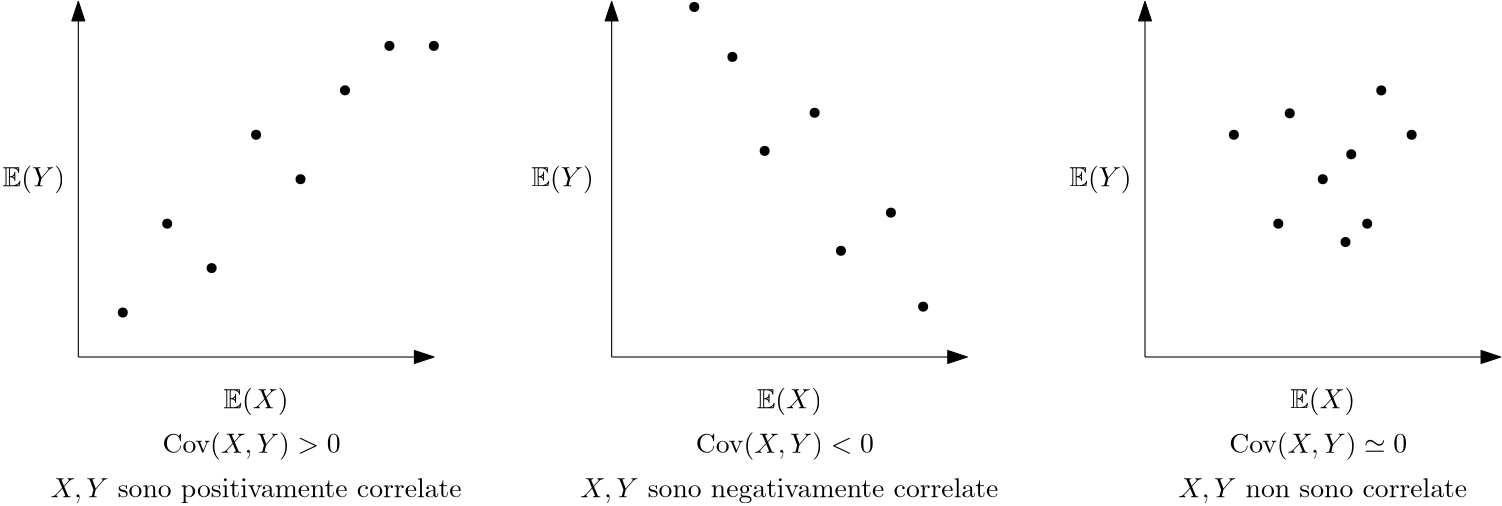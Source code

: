 <?xml version="1.0"?>
<!DOCTYPE ipe SYSTEM "ipe.dtd">
<ipe version="70218" creator="Ipe 7.2.28">
<info created="D:20231114181950" modified="D:20231114181950"/>
<preamble>\usepackage{amssymb}
\usepackage{amsmath}</preamble>
<ipestyle name="basic">
<symbol name="arrow/arc(spx)">
<path stroke="sym-stroke" fill="sym-stroke" pen="sym-pen">
0 0 m
-1 0.333 l
-1 -0.333 l
h
</path>
</symbol>
<symbol name="arrow/farc(spx)">
<path stroke="sym-stroke" fill="white" pen="sym-pen">
0 0 m
-1 0.333 l
-1 -0.333 l
h
</path>
</symbol>
<symbol name="arrow/ptarc(spx)">
<path stroke="sym-stroke" fill="sym-stroke" pen="sym-pen">
0 0 m
-1 0.333 l
-0.8 0 l
-1 -0.333 l
h
</path>
</symbol>
<symbol name="arrow/fptarc(spx)">
<path stroke="sym-stroke" fill="white" pen="sym-pen">
0 0 m
-1 0.333 l
-0.8 0 l
-1 -0.333 l
h
</path>
</symbol>
<symbol name="mark/circle(sx)" transformations="translations">
<path fill="sym-stroke">
0.6 0 0 0.6 0 0 e
0.4 0 0 0.4 0 0 e
</path>
</symbol>
<symbol name="mark/disk(sx)" transformations="translations">
<path fill="sym-stroke">
0.6 0 0 0.6 0 0 e
</path>
</symbol>
<symbol name="mark/fdisk(sfx)" transformations="translations">
<group>
<path fill="sym-fill">
0.5 0 0 0.5 0 0 e
</path>
<path fill="sym-stroke" fillrule="eofill">
0.6 0 0 0.6 0 0 e
0.4 0 0 0.4 0 0 e
</path>
</group>
</symbol>
<symbol name="mark/box(sx)" transformations="translations">
<path fill="sym-stroke" fillrule="eofill">
-0.6 -0.6 m
0.6 -0.6 l
0.6 0.6 l
-0.6 0.6 l
h
-0.4 -0.4 m
0.4 -0.4 l
0.4 0.4 l
-0.4 0.4 l
h
</path>
</symbol>
<symbol name="mark/square(sx)" transformations="translations">
<path fill="sym-stroke">
-0.6 -0.6 m
0.6 -0.6 l
0.6 0.6 l
-0.6 0.6 l
h
</path>
</symbol>
<symbol name="mark/fsquare(sfx)" transformations="translations">
<group>
<path fill="sym-fill">
-0.5 -0.5 m
0.5 -0.5 l
0.5 0.5 l
-0.5 0.5 l
h
</path>
<path fill="sym-stroke" fillrule="eofill">
-0.6 -0.6 m
0.6 -0.6 l
0.6 0.6 l
-0.6 0.6 l
h
-0.4 -0.4 m
0.4 -0.4 l
0.4 0.4 l
-0.4 0.4 l
h
</path>
</group>
</symbol>
<symbol name="mark/cross(sx)" transformations="translations">
<group>
<path fill="sym-stroke">
-0.43 -0.57 m
0.57 0.43 l
0.43 0.57 l
-0.57 -0.43 l
h
</path>
<path fill="sym-stroke">
-0.43 0.57 m
0.57 -0.43 l
0.43 -0.57 l
-0.57 0.43 l
h
</path>
</group>
</symbol>
<symbol name="arrow/fnormal(spx)">
<path stroke="sym-stroke" fill="white" pen="sym-pen">
0 0 m
-1 0.333 l
-1 -0.333 l
h
</path>
</symbol>
<symbol name="arrow/pointed(spx)">
<path stroke="sym-stroke" fill="sym-stroke" pen="sym-pen">
0 0 m
-1 0.333 l
-0.8 0 l
-1 -0.333 l
h
</path>
</symbol>
<symbol name="arrow/fpointed(spx)">
<path stroke="sym-stroke" fill="white" pen="sym-pen">
0 0 m
-1 0.333 l
-0.8 0 l
-1 -0.333 l
h
</path>
</symbol>
<symbol name="arrow/linear(spx)">
<path stroke="sym-stroke" pen="sym-pen">
-1 0.333 m
0 0 l
-1 -0.333 l
</path>
</symbol>
<symbol name="arrow/fdouble(spx)">
<path stroke="sym-stroke" fill="white" pen="sym-pen">
0 0 m
-1 0.333 l
-1 -0.333 l
h
-1 0 m
-2 0.333 l
-2 -0.333 l
h
</path>
</symbol>
<symbol name="arrow/double(spx)">
<path stroke="sym-stroke" fill="sym-stroke" pen="sym-pen">
0 0 m
-1 0.333 l
-1 -0.333 l
h
-1 0 m
-2 0.333 l
-2 -0.333 l
h
</path>
</symbol>
<symbol name="arrow/mid-normal(spx)">
<path stroke="sym-stroke" fill="sym-stroke" pen="sym-pen">
0.5 0 m
-0.5 0.333 l
-0.5 -0.333 l
h
</path>
</symbol>
<symbol name="arrow/mid-fnormal(spx)">
<path stroke="sym-stroke" fill="white" pen="sym-pen">
0.5 0 m
-0.5 0.333 l
-0.5 -0.333 l
h
</path>
</symbol>
<symbol name="arrow/mid-pointed(spx)">
<path stroke="sym-stroke" fill="sym-stroke" pen="sym-pen">
0.5 0 m
-0.5 0.333 l
-0.3 0 l
-0.5 -0.333 l
h
</path>
</symbol>
<symbol name="arrow/mid-fpointed(spx)">
<path stroke="sym-stroke" fill="white" pen="sym-pen">
0.5 0 m
-0.5 0.333 l
-0.3 0 l
-0.5 -0.333 l
h
</path>
</symbol>
<symbol name="arrow/mid-double(spx)">
<path stroke="sym-stroke" fill="sym-stroke" pen="sym-pen">
1 0 m
0 0.333 l
0 -0.333 l
h
0 0 m
-1 0.333 l
-1 -0.333 l
h
</path>
</symbol>
<symbol name="arrow/mid-fdouble(spx)">
<path stroke="sym-stroke" fill="white" pen="sym-pen">
1 0 m
0 0.333 l
0 -0.333 l
h
0 0 m
-1 0.333 l
-1 -0.333 l
h
</path>
</symbol>
<anglesize name="22.5 deg" value="22.5"/>
<anglesize name="30 deg" value="30"/>
<anglesize name="45 deg" value="45"/>
<anglesize name="60 deg" value="60"/>
<anglesize name="90 deg" value="90"/>
<arrowsize name="large" value="10"/>
<arrowsize name="small" value="5"/>
<arrowsize name="tiny" value="3"/>
<color name="blue" value="0 0 1"/>
<color name="brown" value="0.647 0.165 0.165"/>
<color name="darkblue" value="0 0 0.545"/>
<color name="darkcyan" value="0 0.545 0.545"/>
<color name="darkgray" value="0.663"/>
<color name="darkgreen" value="0 0.392 0"/>
<color name="darkmagenta" value="0.545 0 0.545"/>
<color name="darkorange" value="1 0.549 0"/>
<color name="darkred" value="0.545 0 0"/>
<color name="gold" value="1 0.843 0"/>
<color name="gray" value="0.745"/>
<color name="green" value="0 1 0"/>
<color name="lightblue" value="0.678 0.847 0.902"/>
<color name="lightcyan" value="0.878 1 1"/>
<color name="lightgray" value="0.827"/>
<color name="lightgreen" value="0.565 0.933 0.565"/>
<color name="lightyellow" value="1 1 0.878"/>
<color name="navy" value="0 0 0.502"/>
<color name="orange" value="1 0.647 0"/>
<color name="pink" value="1 0.753 0.796"/>
<color name="purple" value="0.627 0.125 0.941"/>
<color name="red" value="1 0 0"/>
<color name="seagreen" value="0.18 0.545 0.341"/>
<color name="turquoise" value="0.251 0.878 0.816"/>
<color name="violet" value="0.933 0.51 0.933"/>
<color name="yellow" value="1 1 0"/>
<dashstyle name="dash dot dotted" value="[4 2 1 2 1 2] 0"/>
<dashstyle name="dash dotted" value="[4 2 1 2] 0"/>
<dashstyle name="dashed" value="[4] 0"/>
<dashstyle name="dotted" value="[1 3] 0"/>
<gridsize name="10 pts (~3.5 mm)" value="10"/>
<gridsize name="14 pts (~5 mm)" value="14"/>
<gridsize name="16 pts (~6 mm)" value="16"/>
<gridsize name="20 pts (~7 mm)" value="20"/>
<gridsize name="28 pts (~10 mm)" value="28"/>
<gridsize name="32 pts (~12 mm)" value="32"/>
<gridsize name="4 pts" value="4"/>
<gridsize name="56 pts (~20 mm)" value="56"/>
<gridsize name="8 pts (~3 mm)" value="8"/>
<opacity name="10%" value="0.1"/>
<opacity name="30%" value="0.3"/>
<opacity name="50%" value="0.5"/>
<opacity name="75%" value="0.75"/>
<pen name="fat" value="1.2"/>
<pen name="heavier" value="0.8"/>
<pen name="ultrafat" value="2"/>
<symbolsize name="large" value="5"/>
<symbolsize name="small" value="2"/>
<symbolsize name="tiny" value="1.1"/>
<textsize name="Huge" value="\Huge"/>
<textsize name="LARGE" value="\LARGE"/>
<textsize name="Large" value="\Large"/>
<textsize name="footnote" value="\footnotesize"/>
<textsize name="huge" value="\huge"/>
<textsize name="large" value="\large"/>
<textsize name="script" value="\scriptsize"/>
<textsize name="small" value="\small"/>
<textsize name="tiny" value="\tiny"/>
<textstyle name="center" begin="\begin{center}" end="\end{center}"/>
<textstyle name="item" begin="\begin{itemize}\item{}" end="\end{itemize}"/>
<textstyle name="itemize" begin="\begin{itemize}" end="\end{itemize}"/>
<tiling name="falling" angle="-60" step="4" width="1"/>
<tiling name="rising" angle="30" step="4" width="1"/>
</ipestyle>
<page>
<layer name="alpha"/>
<view layers="alpha" active="alpha"/>
<path layer="alpha" stroke="black" arrow="normal/normal">
64 640 m
64 768 l
</path>
<path stroke="black" arrow="normal/normal">
64 640 m
192 640 l
</path>
<text matrix="1 0 0 1 16 0" transformations="translations" pos="32 704" stroke="black" type="label" width="22.388" height="7.473" depth="2.49" halign="center" valign="center">\(\mathbb{E}(Y)\)</text>
<text matrix="1 0 0 1 96 -80" transformations="translations" pos="32 704" stroke="black" type="label" width="23.426" height="7.473" depth="2.49" halign="center" valign="center">\(\mathbb{E}(X)\)</text>
<path matrix="1 0 0 1 192 0" stroke="black" arrow="normal/normal">
64 640 m
64 768 l
</path>
<path matrix="1 0 0 1 192 0" stroke="black" arrow="normal/normal">
64 640 m
192 640 l
</path>
<text matrix="1 0 0 1 208 0" transformations="translations" pos="32 704" stroke="black" type="label" width="25.709" height="7.473" depth="2.49" halign="center" valign="center">\(\mathbb{E}(Y)\) </text>
<text matrix="1 0 0 1 288 -80" transformations="translations" pos="32 704" stroke="black" type="label" width="23.426" height="7.473" depth="2.49" halign="center" valign="center">\(\mathbb{E}(X)\)</text>
<path matrix="1 0 0 1 384 0" stroke="black" arrow="normal/normal">
64 640 m
64 768 l
</path>
<path matrix="1 0 0 1 384 0" stroke="black" arrow="normal/normal">
64 640 m
192 640 l
</path>
<text matrix="1 0 0 1 400 0" transformations="translations" pos="32 704" stroke="black" type="label" width="22.388" height="7.473" depth="2.49" halign="center" valign="center">\(\mathbb{E}(Y)\)</text>
<text matrix="1 0 0 1 480 -80" transformations="translations" pos="32 704" stroke="black" type="label" width="23.426" height="7.473" depth="2.49" halign="center" valign="center">\(\mathbb{E}(X)\)</text>
<use name="mark/disk(sx)" pos="80 656" size="normal" stroke="black"/>
<use name="mark/disk(sx)" pos="96 688" size="normal" stroke="black"/>
<use name="mark/disk(sx)" pos="112 672" size="normal" stroke="black"/>
<use name="mark/disk(sx)" pos="128 720" size="normal" stroke="black"/>
<use name="mark/disk(sx)" pos="144 704" size="normal" stroke="black"/>
<use name="mark/disk(sx)" pos="160 736" size="normal" stroke="black"/>
<use name="mark/disk(sx)" pos="176 752" size="normal" stroke="black"/>
<use name="mark/disk(sx)" pos="192 752" size="normal" stroke="black"/>
<use matrix="0.132743 0.99115 -0.99115 0.132743 1007.72 491.752" name="mark/disk(sx)" pos="80 656" size="normal" stroke="black"/>
<use matrix="0.132743 0.99115 -0.99115 0.132743 1007.72 491.752" name="mark/disk(sx)" pos="96 688" size="normal" stroke="black"/>
<use matrix="0.132743 0.99115 -0.99115 0.132743 1007.72 491.752" name="mark/disk(sx)" pos="112 672" size="normal" stroke="black"/>
<use matrix="0.132743 0.99115 -0.99115 0.132743 1007.72 491.752" name="mark/disk(sx)" pos="128 720" size="normal" stroke="black"/>
<use matrix="0.132743 0.99115 -0.99115 0.132743 1007.72 491.752" name="mark/disk(sx)" pos="144 704" size="normal" stroke="black"/>
<use matrix="0.132743 0.99115 -0.99115 0.132743 1007.72 491.752" name="mark/disk(sx)" pos="160 736" size="normal" stroke="black"/>
<use matrix="0.132743 0.99115 -0.99115 0.132743 1007.72 491.752" name="mark/disk(sx)" pos="176 752" size="normal" stroke="black"/>
<use name="mark/disk(sx)" pos="512 704" size="normal" stroke="black"/>
<use name="mark/disk(sx)" pos="496 688" size="normal" stroke="black"/>
<use name="mark/disk(sx)" pos="528 688" size="normal" stroke="black"/>
<use name="mark/disk(sx)" pos="480 720" size="normal" stroke="black"/>
<use name="mark/disk(sx)" pos="544 720" size="normal" stroke="black"/>
<text matrix="1 0 0 1 96 -96" transformations="translations" pos="32 704" stroke="black" type="label" width="67.4" height="7.473" depth="2.49" halign="center" valign="center">Cov\((X,Y)&gt;0\) </text>
<text matrix="1 0 0 1 96 -112" transformations="translations" pos="32 704" stroke="black" type="label" width="148.098" height="6.926" depth="1.93" halign="center" valign="center">\(X,Y\) sono positivamente correlate</text>
<text matrix="1 0 0 1 288 -96" transformations="translations" pos="32 704" stroke="black" type="label" width="67.4" height="7.473" depth="2.49" halign="center" valign="center">Cov\((X,Y)&lt;0\) </text>
<text matrix="1 0 0 1 288 -112" transformations="translations" pos="32 704" stroke="black" type="label" width="150.533" height="6.926" depth="1.93" halign="center" valign="center">\(X,Y\) sono negativamente correlate</text>
<text matrix="1 0 0 1 480 -96" transformations="translations" pos="32 704" stroke="black" type="label" width="67.4" height="7.473" depth="2.49" halign="center" valign="center">Cov\((X,Y)\simeq0\) </text>
<text matrix="1 0 0 1 480 -112" transformations="translations" pos="32 704" stroke="black" type="label" width="104.04" height="6.926" depth="1.93" halign="center" valign="center">\(X,Y\) non sono correlate</text>
<use name="mark/disk(sx)" pos="500.114 727.726" size="normal" stroke="black"/>
<use name="mark/disk(sx)" pos="522.252 712.967" size="normal" stroke="black"/>
<use name="mark/disk(sx)" pos="520.193 681.39" size="normal" stroke="black"/>
<use name="mark/disk(sx)" pos="533.064 735.963" size="normal" stroke="black"/>
</page>
</ipe>
